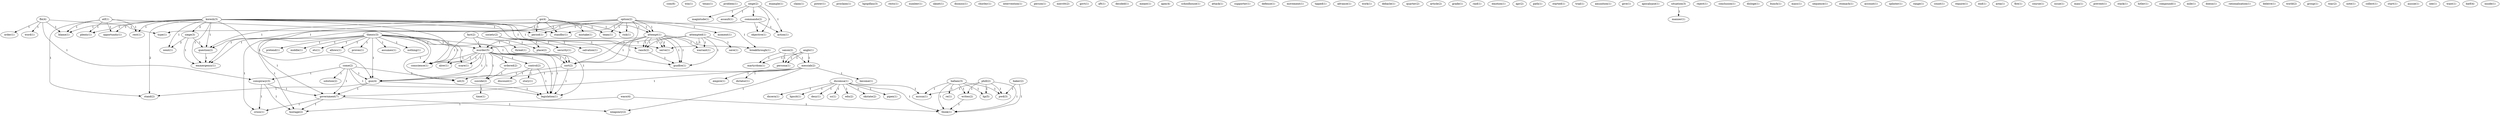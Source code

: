 digraph G {
  com [ label="com(6)" ];
  win [ label="win(1)" ];
  texas [ label="texas(1)" ];
  problem [ label="problem(1)" ];
  saxon [ label="saxon(2)" ];
  messiah [ label="messiah(2)" ];
  martyrdom [ label="martyrdom(1)" ];
  persona [ label="persona(1)" ];
  example [ label="example(1)" ];
  claim [ label="claim(1)" ];
  power [ label="power(1)" ];
  murder [ label="murder(1)" ];
  control [ label="control(2)" ];
  ordered [ label="ordered(2)" ];
  alow [ label="alow(1)" ];
  scare [ label="scare(1)" ];
  suicide [ label="suicide(2)" ];
  sort [ label="sort(2)" ];
  gun [ label="gun(4)" ];
  legislation [ label="legislation(1)" ];
  conscience [ label="conscience(1)" ];
  proclaim [ label="proclaim(1)" ];
  hpopdlau [ label="hpopdlau(3)" ];
  discount [ label="discount(1)" ];
  story [ label="story(1)" ];
  rests [ label="rests(1)" ];
  number [ label="number(1)" ];
  uknet [ label="uknet(1)" ];
  dismiss [ label="dismiss(1)" ];
  dscomsa [ label="dscomsa(1)" ];
  pipex [ label="pipex(1)" ];
  dxcern [ label="dxcern(1)" ];
  hpscit [ label="hpscit(1)" ];
  desy [ label="desy(1)" ];
  sc [ label="sc(1)" ];
  edu [ label="edu(2)" ];
  okstate [ label="okstate(2)" ];
  mcsun [ label="mcsun(1)" ];
  think [ label="think(1)" ];
  chorley [ label="chorley(1)" ];
  intervention [ label="intervention(1)" ];
  person [ label="person(1)" ];
  option [ label="option(2)" ];
  moment [ label="moment(1)" ];
  attempt [ label="attempt(1)" ];
  breakthrough [ label="breakthrough(1)" ];
  team [ label="team(1)" ];
  risk [ label="risk(1)" ];
  standby [ label="standby(1)" ];
  period [ label="period(1)" ];
  attempt [ label="attempt(1)" ];
  question [ label="question(2)" ];
  emmergency [ label="emmergency(1)" ];
  merritt [ label="merritt(2)" ];
  govt [ label="govt(1)" ];
  attempted [ label="attempted(1)" ];
  warrant [ label="warrant(1)" ];
  murder [ label="murder(5)" ];
  save [ label="save(1)" ];
  ranch [ label="ranch(2)" ];
  gunfire [ label="gunfire(1)" ];
  serve [ label="serve(1)" ];
  aft [ label="aft(1)" ];
  decided [ label="decided(1)" ];
  meant [ label="meant(1)" ];
  theory [ label="theory(3)" ];
  etc [ label="etc(1)" ];
  allows [ label="allows(1)" ];
  proves [ label="proves(1)" ];
  assumes [ label="assumes(1)" ];
  nothing [ label="nothing(1)" ];
  pretend [ label="pretend(1)" ];
  middle [ label="middle(1)" ];
  set [ label="set(3)" ];
  government [ label="government(7)" ];
  crisis [ label="crisis(1)" ];
  hostage [ label="hostage(2)" ];
  apm [ label="apm(4)" ];
  schoolhouse [ label="schoolhouse(1)" ];
  attack [ label="attack(1)" ];
  anglo [ label="anglo(1)" ];
  supporter [ label="supporter(1)" ];
  defense [ label="defense(1)" ];
  movement [ label="movement(1)" ];
  tipped [ label="tipped(1)" ];
  advance [ label="advance(1)" ];
  work [ label="work(1)" ];
  debacle [ label="debacle(1)" ];
  quarter [ label="quarter(2)" ];
  article [ label="article(2)" ];
  grade [ label="grade(1)" ];
  become [ label="become(1)" ];
  empire [ label="empire(1)" ];
  dictator [ label="dictator(1)" ];
  weaponry [ label="weaponry(2)" ];
  society [ label="society(2)" ];
  place [ label="place(2)" ];
  security [ label="security(1)" ];
  salvation [ label="salvation(1)" ];
  raid [ label="raid(1)" ];
  fact [ label="fact(2)" ];
  threat [ label="threat(1)" ];
  emotion [ label="emotion(1)" ];
  apr [ label="apr(2)" ];
  go [ label="go(4)" ];
  mistake [ label="mistake(1)" ];
  path [ label="path(1)" ];
  started [ label="started(1)" ];
  trial [ label="trial(1)" ];
  seige [ label="seige(2)" ];
  magintude [ label="magintude(1)" ];
  assault [ label="assault(1)" ];
  commando [ label="commando(2)" ];
  action [ label="action(1)" ];
  objective [ label="objective(1)" ];
  amunition [ label="amunition(1)" ];
  give [ label="give(1)" ];
  apocalypse [ label="apocalypse(1)" ];
  situation [ label="situation(3)" ];
  manner [ label="manner(1)" ];
  reject [ label="reject(1)" ];
  conclusion [ label="conclusion(1)" ];
  disloge [ label="disloge(1)" ];
  atf [ label="atf(1)" ];
  opportunity [ label="opportunity(1)" ];
  plenty [ label="plenty(1)" ];
  stand [ label="stand(2)" ];
  rest [ label="rest(1)" ];
  blame [ label="blame(1)" ];
  time [ label="time(1)" ];
  bunch [ label="bunch(1)" ];
  mass [ label="mass(1)" ];
  sequence [ label="sequence(1)" ];
  stomach [ label="stomach(1)" ];
  account [ label="account(1)" ];
  splinter [ label="splinter(1)" ];
  hallam [ label="hallam(3)" ];
  re [ label="re(1)" ];
  hp [ label="hp(5)" ];
  writes [ label="writes(2)" ];
  pwd [ label="pwd(3)" ];
  range [ label="range(1)" ];
  koresh [ label="koresh(3)" ];
  siege [ label="siege(3)" ];
  went [ label="went(1)" ];
  count [ label="count(1)" ];
  require [ label="require(1)" ];
  end [ label="end(1)" ];
  area [ label="area(1)" ];
  fire [ label="fire(1)" ];
  course [ label="course(1)" ];
  issue [ label="issue(1)" ];
  anglo [ label="anglo(1)" ];
  man [ label="man(1)" ];
  phill [ label="phill(2)" ];
  prevent [ label="prevent(1)" ];
  come [ label="come(2)" ];
  solution [ label="solution(2)" ];
  conspiracy [ label="conspiracy(3)" ];
  stack [ label="stack(1)" ];
  hitler [ label="hitler(1)" ];
  compound [ label="compound(1)" ];
  mile [ label="mile(1)" ];
  doesn [ label="doesn(1)" ];
  rationalisation [ label="rationalisation(1)" ];
  beleive [ label="beleive(1)" ];
  world [ label="world(2)" ];
  type [ label="type(1)" ];
  group [ label="group(1)" ];
  doesn [ label="doesn(1)" ];
  way [ label="way(2)" ];
  fbi [ label="fbi(4)" ];
  order [ label="order(1)" ];
  word [ label="word(1)" ];
  note [ label="note(1)" ];
  baker [ label="baker(2)" ];
  collect [ label="collect(1)" ];
  start [ label="start(1)" ];
  aussie [ label="aussie(1)" ];
  waco [ label="waco(4)" ];
  see [ label="see(1)" ];
  want [ label="want(1)" ];
  batf [ label="batf(4)" ];
  inside [ label="inside(1)" ];
  saxon -> messiah [ label="1" ];
  saxon -> martyrdom [ label="1" ];
  saxon -> persona [ label="1" ];
  murder -> control [ label="1" ];
  murder -> ordered [ label="1" ];
  murder -> alow [ label="1" ];
  murder -> scare [ label="1" ];
  murder -> suicide [ label="1" ];
  murder -> sort [ label="1" ];
  murder -> gun [ label="1" ];
  murder -> legislation [ label="1" ];
  murder -> conscience [ label="1" ];
  control -> discount [ label="1" ];
  control -> story [ label="1" ];
  control -> legislation [ label="1" ];
  dscomsa -> pipex [ label="1" ];
  dscomsa -> dxcern [ label="1" ];
  dscomsa -> hpscit [ label="1" ];
  dscomsa -> desy [ label="1" ];
  dscomsa -> sc [ label="1" ];
  dscomsa -> edu [ label="1" ];
  dscomsa -> okstate [ label="1" ];
  dscomsa -> mcsun [ label="1" ];
  dscomsa -> think [ label="1" ];
  option -> moment [ label="1" ];
  option -> attempt [ label="1" ];
  option -> breakthrough [ label="1" ];
  option -> team [ label="1" ];
  option -> risk [ label="1" ];
  option -> standby [ label="1" ];
  option -> period [ label="1" ];
  option -> attempt [ label="1" ];
  option -> sort [ label="1" ];
  option -> question [ label="1" ];
  option -> emmergency [ label="1" ];
  attempted -> warrant [ label="1" ];
  attempted -> murder [ label="1" ];
  attempted -> save [ label="1" ];
  attempted -> ranch [ label="1" ];
  attempted -> gunfire [ label="1" ];
  attempted -> serve [ label="1" ];
  theory -> etc [ label="1" ];
  theory -> allows [ label="1" ];
  theory -> alow [ label="1" ];
  theory -> scare [ label="1" ];
  theory -> proves [ label="1" ];
  theory -> murder [ label="1" ];
  theory -> assumes [ label="1" ];
  theory -> nothing [ label="1" ];
  theory -> sort [ label="1" ];
  theory -> pretend [ label="1" ];
  theory -> gun [ label="1" ];
  theory -> legislation [ label="1" ];
  theory -> middle [ label="1" ];
  theory -> set [ label="1" ];
  theory -> government [ label="1" ];
  theory -> crisis [ label="1" ];
  theory -> hostage [ label="1" ];
  anglo -> messiah [ label="1" ];
  anglo -> martyrdom [ label="1" ];
  anglo -> persona [ label="1" ];
  attempt -> warrant [ label="1" ];
  attempt -> breakthrough [ label="1" ];
  attempt -> murder [ label="1" ];
  attempt -> sort [ label="1" ];
  attempt -> ranch [ label="1" ];
  attempt -> gunfire [ label="1" ];
  attempt -> serve [ label="1" ];
  messiah -> become [ label="1" ];
  messiah -> empire [ label="1" ];
  messiah -> dictator [ label="1" ];
  messiah -> set [ label="1" ];
  messiah -> government [ label="1" ];
  messiah -> weaponry [ label="1" ];
  society -> place [ label="1" ];
  society -> security [ label="1" ];
  society -> salvation [ label="1" ];
  fact -> threat [ label="1" ];
  fact -> murder [ label="1" ];
  fact -> place [ label="1" ];
  fact -> conscience [ label="1" ];
  ordered -> suicide [ label="1" ];
  go -> team [ label="1" ];
  go -> risk [ label="1" ];
  go -> standby [ label="1" ];
  go -> mistake [ label="2" ];
  go -> period [ label="1" ];
  go -> question [ label="1" ];
  go -> emmergency [ label="1" ];
  seige -> magintude [ label="1" ];
  seige -> assault [ label="1" ];
  seige -> commando [ label="1" ];
  seige -> action [ label="1" ];
  seige -> objective [ label="1" ];
  situation -> manner [ label="1" ];
  atf -> opportunity [ label="1" ];
  atf -> plenty [ label="1" ];
  atf -> stand [ label="1" ];
  atf -> conscience [ label="1" ];
  atf -> rest [ label="1" ];
  atf -> blame [ label="1" ];
  suicide -> time [ label="1" ];
  murder -> sort [ label="1" ];
  murder -> gun [ label="1" ];
  murder -> legislation [ label="1" ];
  murder -> conscience [ label="1" ];
  hallam -> re [ label="1" ];
  hallam -> mcsun [ label="1" ];
  hallam -> hp [ label="1" ];
  hallam -> writes [ label="1" ];
  hallam -> pwd [ label="1" ];
  hallam -> think [ label="1" ];
  koresh -> standby [ label="1" ];
  koresh -> opportunity [ label="1" ];
  koresh -> plenty [ label="1" ];
  koresh -> period [ label="1" ];
  koresh -> attempt [ label="1" ];
  koresh -> gun [ label="1" ];
  koresh -> stand [ label="2" ];
  koresh -> conscience [ label="1" ];
  koresh -> siege [ label="2" ];
  koresh -> rest [ label="1" ];
  koresh -> went [ label="1" ];
  koresh -> question [ label="1" ];
  koresh -> ranch [ label="1" ];
  koresh -> blame [ label="1" ];
  koresh -> gunfire [ label="1" ];
  koresh -> serve [ label="1" ];
  koresh -> emmergency [ label="1" ];
  anglo -> persona [ label="1" ];
  attempt -> sort [ label="1" ];
  attempt -> ranch [ label="1" ];
  attempt -> gunfire [ label="1" ];
  attempt -> serve [ label="1" ];
  phill -> mcsun [ label="1" ];
  phill -> hp [ label="1" ];
  phill -> writes [ label="1" ];
  phill -> pwd [ label="1" ];
  phill -> think [ label="1" ];
  sort -> gun [ label="1" ];
  sort -> legislation [ label="1" ];
  come -> solution [ label="1" ];
  come -> gun [ label="1" ];
  come -> legislation [ label="1" ];
  come -> set [ label="1" ];
  come -> conspiracy [ label="1" ];
  come -> government [ label="1" ];
  gun -> legislation [ label="1" ];
  gun -> stand [ label="1" ];
  gun -> government [ label="1" ];
  siege -> went [ label="2" ];
  siege -> question [ label="1" ];
  siege -> emmergency [ label="1" ];
  commando -> action [ label="1" ];
  commando -> objective [ label="1" ];
  commando -> type [ label="1" ];
  fbi -> order [ label="1" ];
  fbi -> type [ label="1" ];
  fbi -> conspiracy [ label="1" ];
  fbi -> blame [ label="1" ];
  fbi -> word [ label="1" ];
  question -> emmergency [ label="1" ];
  ranch -> gunfire [ label="1" ];
  writes -> think [ label="1" ];
  conspiracy -> government [ label="1" ];
  conspiracy -> crisis [ label="1" ];
  conspiracy -> hostage [ label="1" ];
  baker -> pwd [ label="1" ];
  baker -> think [ label="1" ];
  government -> crisis [ label="1" ];
  government -> weaponry [ label="1" ];
  government -> hostage [ label="1" ];
  waco -> think [ label="1" ];
  waco -> hostage [ label="1" ];
}
